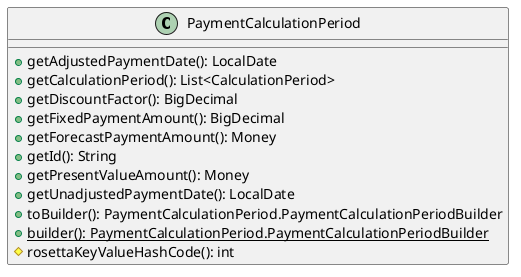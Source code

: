 @startuml

    class PaymentCalculationPeriod [[PaymentCalculationPeriod.html]] {
        +getAdjustedPaymentDate(): LocalDate
        +getCalculationPeriod(): List<CalculationPeriod>
        +getDiscountFactor(): BigDecimal
        +getFixedPaymentAmount(): BigDecimal
        +getForecastPaymentAmount(): Money
        +getId(): String
        +getPresentValueAmount(): Money
        +getUnadjustedPaymentDate(): LocalDate
        +toBuilder(): PaymentCalculationPeriod.PaymentCalculationPeriodBuilder
        {static} +builder(): PaymentCalculationPeriod.PaymentCalculationPeriodBuilder
        #rosettaKeyValueHashCode(): int
    }

@enduml
